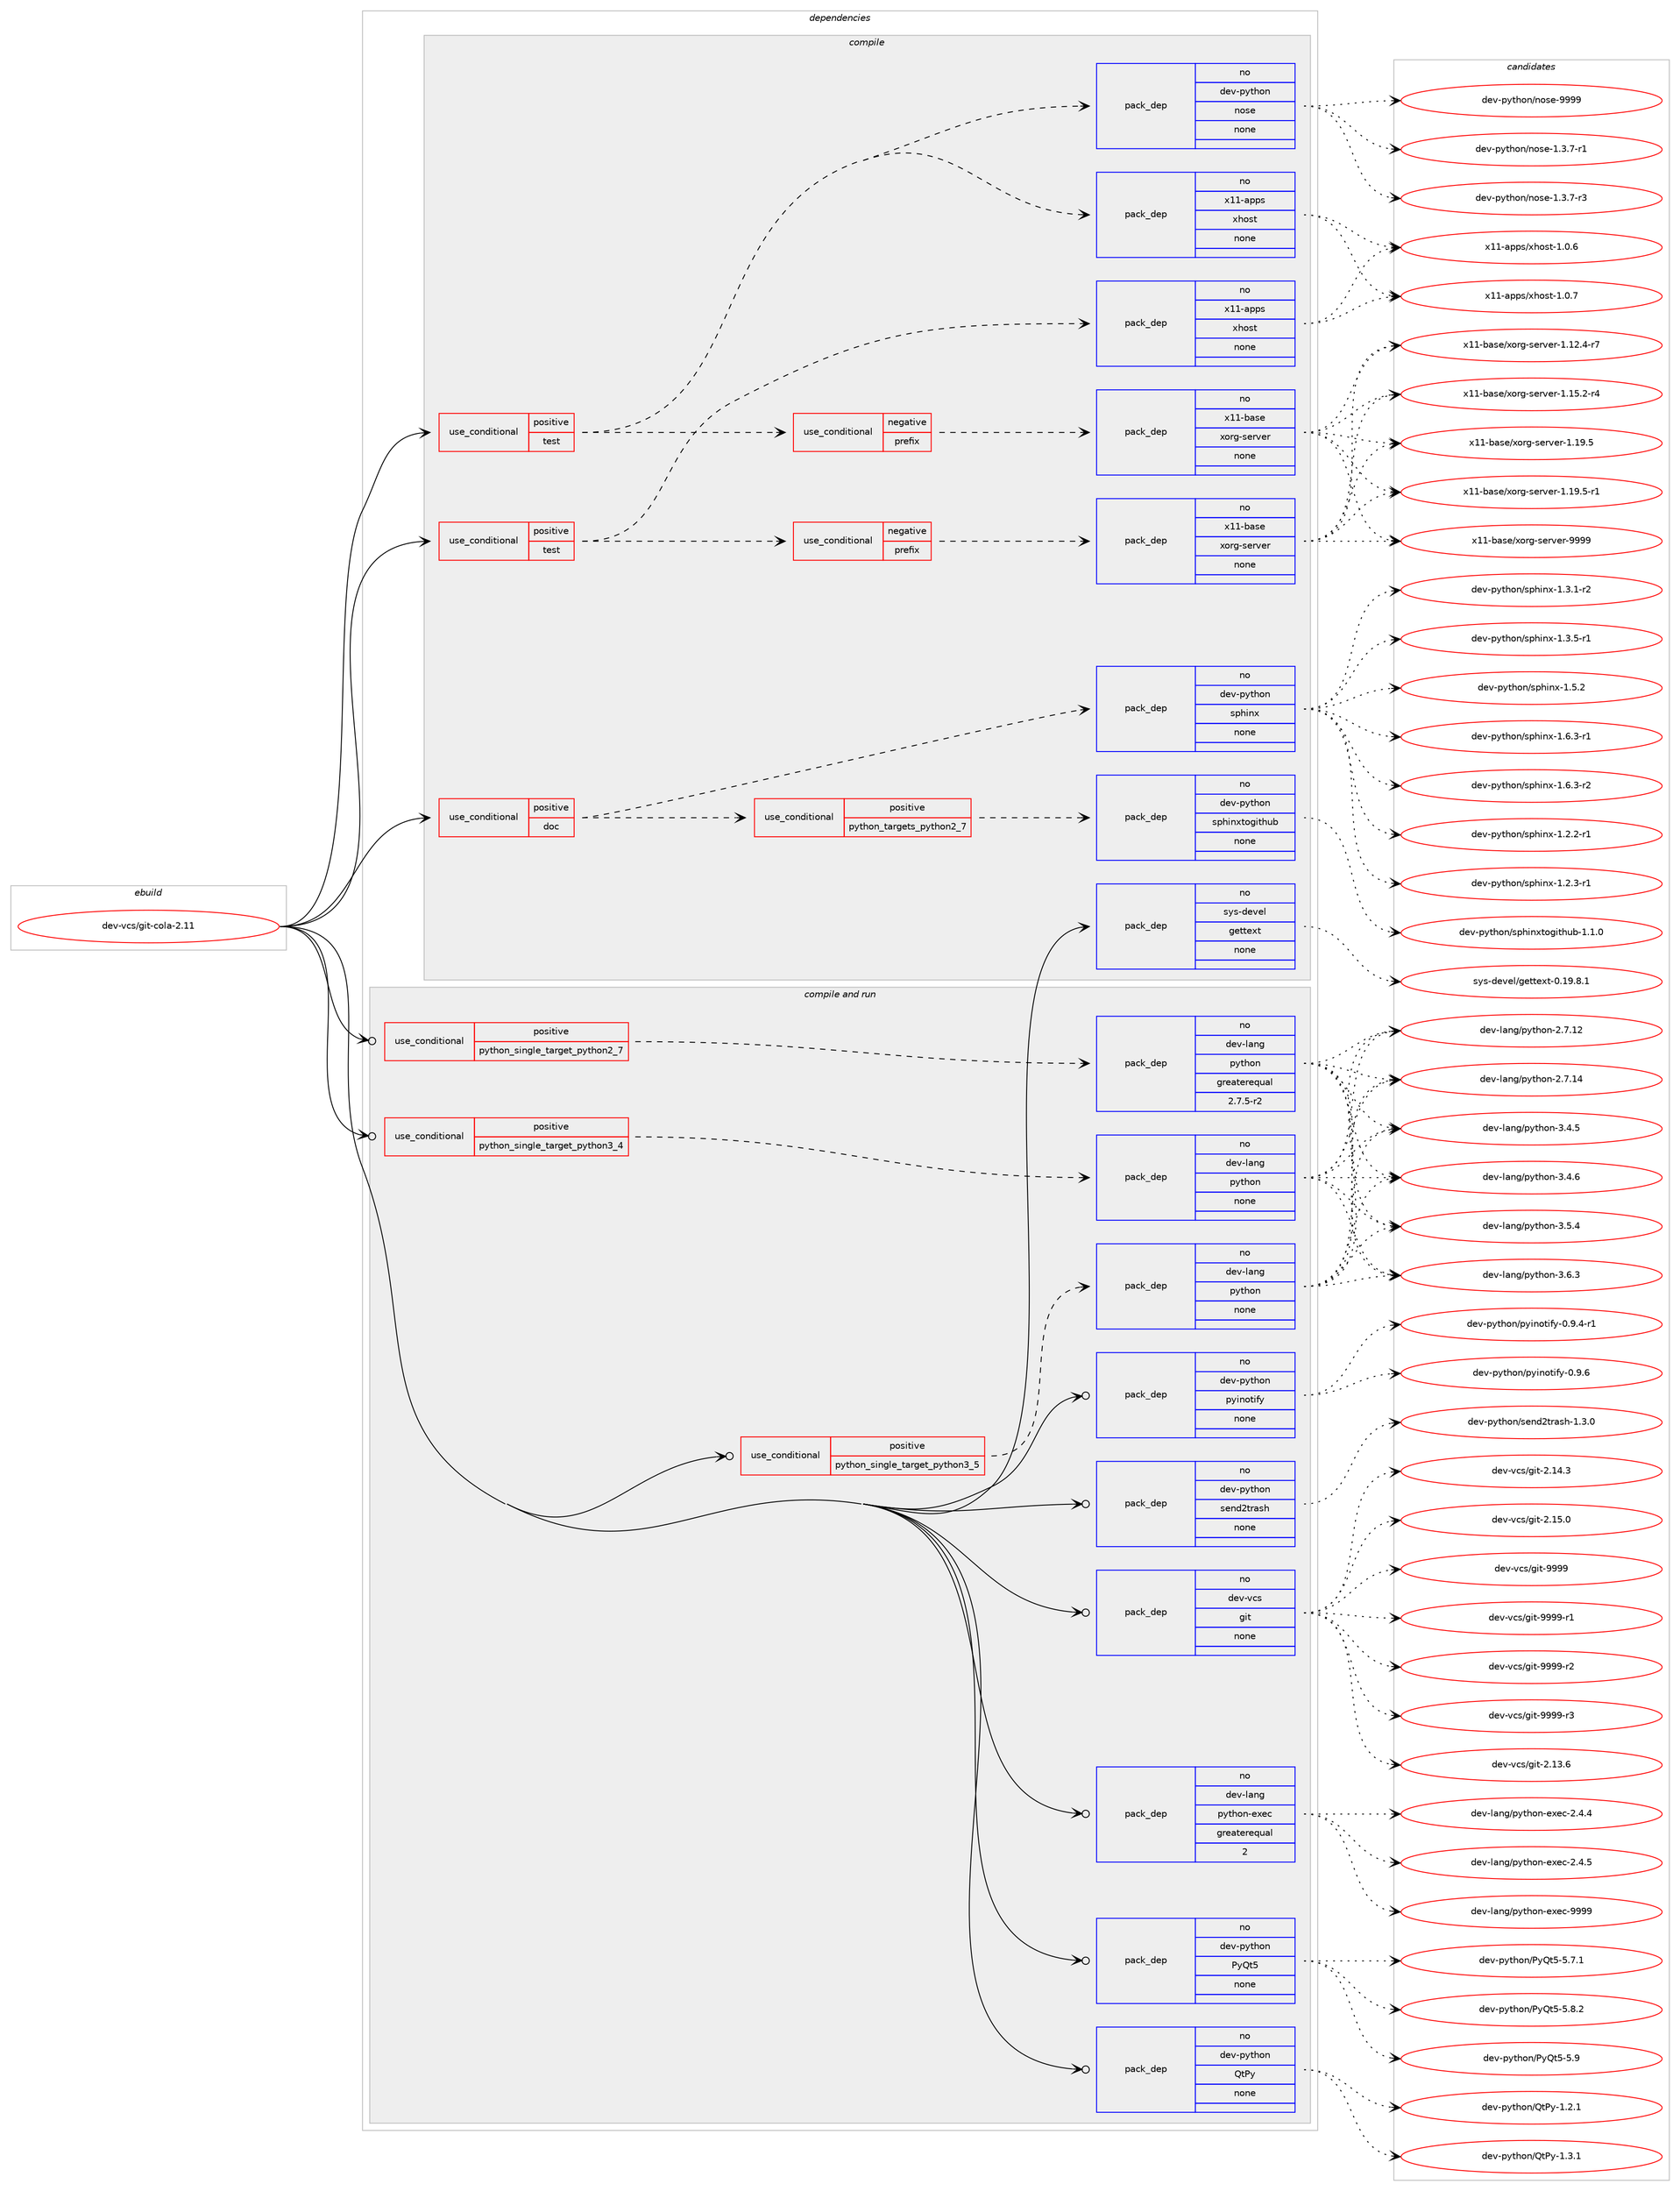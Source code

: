 digraph prolog {

# *************
# Graph options
# *************

newrank=true;
concentrate=true;
compound=true;
graph [rankdir=LR,fontname=Helvetica,fontsize=10,ranksep=1.5];#, ranksep=2.5, nodesep=0.2];
edge  [arrowhead=vee];
node  [fontname=Helvetica,fontsize=10];

# **********
# The ebuild
# **********

subgraph cluster_leftcol {
color=gray;
rank=same;
label=<<i>ebuild</i>>;
id [label="dev-vcs/git-cola-2.11", color=red, width=4, href="../dev-vcs/git-cola-2.11.svg"];
}

# ****************
# The dependencies
# ****************

subgraph cluster_midcol {
color=gray;
label=<<i>dependencies</i>>;
subgraph cluster_compile {
fillcolor="#eeeeee";
style=filled;
label=<<i>compile</i>>;
subgraph cond79224 {
dependency290812 [label=<<TABLE BORDER="0" CELLBORDER="1" CELLSPACING="0" CELLPADDING="4"><TR><TD ROWSPAN="3" CELLPADDING="10">use_conditional</TD></TR><TR><TD>positive</TD></TR><TR><TD>doc</TD></TR></TABLE>>, shape=none, color=red];
subgraph pack207261 {
dependency290813 [label=<<TABLE BORDER="0" CELLBORDER="1" CELLSPACING="0" CELLPADDING="4" WIDTH="220"><TR><TD ROWSPAN="6" CELLPADDING="30">pack_dep</TD></TR><TR><TD WIDTH="110">no</TD></TR><TR><TD>dev-python</TD></TR><TR><TD>sphinx</TD></TR><TR><TD>none</TD></TR><TR><TD></TD></TR></TABLE>>, shape=none, color=blue];
}
dependency290812:e -> dependency290813:w [weight=20,style="dashed",arrowhead="vee"];
subgraph cond79225 {
dependency290814 [label=<<TABLE BORDER="0" CELLBORDER="1" CELLSPACING="0" CELLPADDING="4"><TR><TD ROWSPAN="3" CELLPADDING="10">use_conditional</TD></TR><TR><TD>positive</TD></TR><TR><TD>python_targets_python2_7</TD></TR></TABLE>>, shape=none, color=red];
subgraph pack207262 {
dependency290815 [label=<<TABLE BORDER="0" CELLBORDER="1" CELLSPACING="0" CELLPADDING="4" WIDTH="220"><TR><TD ROWSPAN="6" CELLPADDING="30">pack_dep</TD></TR><TR><TD WIDTH="110">no</TD></TR><TR><TD>dev-python</TD></TR><TR><TD>sphinxtogithub</TD></TR><TR><TD>none</TD></TR><TR><TD></TD></TR></TABLE>>, shape=none, color=blue];
}
dependency290814:e -> dependency290815:w [weight=20,style="dashed",arrowhead="vee"];
}
dependency290812:e -> dependency290814:w [weight=20,style="dashed",arrowhead="vee"];
}
id:e -> dependency290812:w [weight=20,style="solid",arrowhead="vee"];
subgraph cond79226 {
dependency290816 [label=<<TABLE BORDER="0" CELLBORDER="1" CELLSPACING="0" CELLPADDING="4"><TR><TD ROWSPAN="3" CELLPADDING="10">use_conditional</TD></TR><TR><TD>positive</TD></TR><TR><TD>test</TD></TR></TABLE>>, shape=none, color=red];
subgraph cond79227 {
dependency290817 [label=<<TABLE BORDER="0" CELLBORDER="1" CELLSPACING="0" CELLPADDING="4"><TR><TD ROWSPAN="3" CELLPADDING="10">use_conditional</TD></TR><TR><TD>negative</TD></TR><TR><TD>prefix</TD></TR></TABLE>>, shape=none, color=red];
subgraph pack207263 {
dependency290818 [label=<<TABLE BORDER="0" CELLBORDER="1" CELLSPACING="0" CELLPADDING="4" WIDTH="220"><TR><TD ROWSPAN="6" CELLPADDING="30">pack_dep</TD></TR><TR><TD WIDTH="110">no</TD></TR><TR><TD>x11-base</TD></TR><TR><TD>xorg-server</TD></TR><TR><TD>none</TD></TR><TR><TD></TD></TR></TABLE>>, shape=none, color=blue];
}
dependency290817:e -> dependency290818:w [weight=20,style="dashed",arrowhead="vee"];
}
dependency290816:e -> dependency290817:w [weight=20,style="dashed",arrowhead="vee"];
subgraph pack207264 {
dependency290819 [label=<<TABLE BORDER="0" CELLBORDER="1" CELLSPACING="0" CELLPADDING="4" WIDTH="220"><TR><TD ROWSPAN="6" CELLPADDING="30">pack_dep</TD></TR><TR><TD WIDTH="110">no</TD></TR><TR><TD>x11-apps</TD></TR><TR><TD>xhost</TD></TR><TR><TD>none</TD></TR><TR><TD></TD></TR></TABLE>>, shape=none, color=blue];
}
dependency290816:e -> dependency290819:w [weight=20,style="dashed",arrowhead="vee"];
}
id:e -> dependency290816:w [weight=20,style="solid",arrowhead="vee"];
subgraph cond79228 {
dependency290820 [label=<<TABLE BORDER="0" CELLBORDER="1" CELLSPACING="0" CELLPADDING="4"><TR><TD ROWSPAN="3" CELLPADDING="10">use_conditional</TD></TR><TR><TD>positive</TD></TR><TR><TD>test</TD></TR></TABLE>>, shape=none, color=red];
subgraph pack207265 {
dependency290821 [label=<<TABLE BORDER="0" CELLBORDER="1" CELLSPACING="0" CELLPADDING="4" WIDTH="220"><TR><TD ROWSPAN="6" CELLPADDING="30">pack_dep</TD></TR><TR><TD WIDTH="110">no</TD></TR><TR><TD>dev-python</TD></TR><TR><TD>nose</TD></TR><TR><TD>none</TD></TR><TR><TD></TD></TR></TABLE>>, shape=none, color=blue];
}
dependency290820:e -> dependency290821:w [weight=20,style="dashed",arrowhead="vee"];
subgraph cond79229 {
dependency290822 [label=<<TABLE BORDER="0" CELLBORDER="1" CELLSPACING="0" CELLPADDING="4"><TR><TD ROWSPAN="3" CELLPADDING="10">use_conditional</TD></TR><TR><TD>negative</TD></TR><TR><TD>prefix</TD></TR></TABLE>>, shape=none, color=red];
subgraph pack207266 {
dependency290823 [label=<<TABLE BORDER="0" CELLBORDER="1" CELLSPACING="0" CELLPADDING="4" WIDTH="220"><TR><TD ROWSPAN="6" CELLPADDING="30">pack_dep</TD></TR><TR><TD WIDTH="110">no</TD></TR><TR><TD>x11-base</TD></TR><TR><TD>xorg-server</TD></TR><TR><TD>none</TD></TR><TR><TD></TD></TR></TABLE>>, shape=none, color=blue];
}
dependency290822:e -> dependency290823:w [weight=20,style="dashed",arrowhead="vee"];
}
dependency290820:e -> dependency290822:w [weight=20,style="dashed",arrowhead="vee"];
subgraph pack207267 {
dependency290824 [label=<<TABLE BORDER="0" CELLBORDER="1" CELLSPACING="0" CELLPADDING="4" WIDTH="220"><TR><TD ROWSPAN="6" CELLPADDING="30">pack_dep</TD></TR><TR><TD WIDTH="110">no</TD></TR><TR><TD>x11-apps</TD></TR><TR><TD>xhost</TD></TR><TR><TD>none</TD></TR><TR><TD></TD></TR></TABLE>>, shape=none, color=blue];
}
dependency290820:e -> dependency290824:w [weight=20,style="dashed",arrowhead="vee"];
}
id:e -> dependency290820:w [weight=20,style="solid",arrowhead="vee"];
subgraph pack207268 {
dependency290825 [label=<<TABLE BORDER="0" CELLBORDER="1" CELLSPACING="0" CELLPADDING="4" WIDTH="220"><TR><TD ROWSPAN="6" CELLPADDING="30">pack_dep</TD></TR><TR><TD WIDTH="110">no</TD></TR><TR><TD>sys-devel</TD></TR><TR><TD>gettext</TD></TR><TR><TD>none</TD></TR><TR><TD></TD></TR></TABLE>>, shape=none, color=blue];
}
id:e -> dependency290825:w [weight=20,style="solid",arrowhead="vee"];
}
subgraph cluster_compileandrun {
fillcolor="#eeeeee";
style=filled;
label=<<i>compile and run</i>>;
subgraph cond79230 {
dependency290826 [label=<<TABLE BORDER="0" CELLBORDER="1" CELLSPACING="0" CELLPADDING="4"><TR><TD ROWSPAN="3" CELLPADDING="10">use_conditional</TD></TR><TR><TD>positive</TD></TR><TR><TD>python_single_target_python2_7</TD></TR></TABLE>>, shape=none, color=red];
subgraph pack207269 {
dependency290827 [label=<<TABLE BORDER="0" CELLBORDER="1" CELLSPACING="0" CELLPADDING="4" WIDTH="220"><TR><TD ROWSPAN="6" CELLPADDING="30">pack_dep</TD></TR><TR><TD WIDTH="110">no</TD></TR><TR><TD>dev-lang</TD></TR><TR><TD>python</TD></TR><TR><TD>greaterequal</TD></TR><TR><TD>2.7.5-r2</TD></TR></TABLE>>, shape=none, color=blue];
}
dependency290826:e -> dependency290827:w [weight=20,style="dashed",arrowhead="vee"];
}
id:e -> dependency290826:w [weight=20,style="solid",arrowhead="odotvee"];
subgraph cond79231 {
dependency290828 [label=<<TABLE BORDER="0" CELLBORDER="1" CELLSPACING="0" CELLPADDING="4"><TR><TD ROWSPAN="3" CELLPADDING="10">use_conditional</TD></TR><TR><TD>positive</TD></TR><TR><TD>python_single_target_python3_4</TD></TR></TABLE>>, shape=none, color=red];
subgraph pack207270 {
dependency290829 [label=<<TABLE BORDER="0" CELLBORDER="1" CELLSPACING="0" CELLPADDING="4" WIDTH="220"><TR><TD ROWSPAN="6" CELLPADDING="30">pack_dep</TD></TR><TR><TD WIDTH="110">no</TD></TR><TR><TD>dev-lang</TD></TR><TR><TD>python</TD></TR><TR><TD>none</TD></TR><TR><TD></TD></TR></TABLE>>, shape=none, color=blue];
}
dependency290828:e -> dependency290829:w [weight=20,style="dashed",arrowhead="vee"];
}
id:e -> dependency290828:w [weight=20,style="solid",arrowhead="odotvee"];
subgraph cond79232 {
dependency290830 [label=<<TABLE BORDER="0" CELLBORDER="1" CELLSPACING="0" CELLPADDING="4"><TR><TD ROWSPAN="3" CELLPADDING="10">use_conditional</TD></TR><TR><TD>positive</TD></TR><TR><TD>python_single_target_python3_5</TD></TR></TABLE>>, shape=none, color=red];
subgraph pack207271 {
dependency290831 [label=<<TABLE BORDER="0" CELLBORDER="1" CELLSPACING="0" CELLPADDING="4" WIDTH="220"><TR><TD ROWSPAN="6" CELLPADDING="30">pack_dep</TD></TR><TR><TD WIDTH="110">no</TD></TR><TR><TD>dev-lang</TD></TR><TR><TD>python</TD></TR><TR><TD>none</TD></TR><TR><TD></TD></TR></TABLE>>, shape=none, color=blue];
}
dependency290830:e -> dependency290831:w [weight=20,style="dashed",arrowhead="vee"];
}
id:e -> dependency290830:w [weight=20,style="solid",arrowhead="odotvee"];
subgraph pack207272 {
dependency290832 [label=<<TABLE BORDER="0" CELLBORDER="1" CELLSPACING="0" CELLPADDING="4" WIDTH="220"><TR><TD ROWSPAN="6" CELLPADDING="30">pack_dep</TD></TR><TR><TD WIDTH="110">no</TD></TR><TR><TD>dev-lang</TD></TR><TR><TD>python-exec</TD></TR><TR><TD>greaterequal</TD></TR><TR><TD>2</TD></TR></TABLE>>, shape=none, color=blue];
}
id:e -> dependency290832:w [weight=20,style="solid",arrowhead="odotvee"];
subgraph pack207273 {
dependency290833 [label=<<TABLE BORDER="0" CELLBORDER="1" CELLSPACING="0" CELLPADDING="4" WIDTH="220"><TR><TD ROWSPAN="6" CELLPADDING="30">pack_dep</TD></TR><TR><TD WIDTH="110">no</TD></TR><TR><TD>dev-python</TD></TR><TR><TD>PyQt5</TD></TR><TR><TD>none</TD></TR><TR><TD></TD></TR></TABLE>>, shape=none, color=blue];
}
id:e -> dependency290833:w [weight=20,style="solid",arrowhead="odotvee"];
subgraph pack207274 {
dependency290834 [label=<<TABLE BORDER="0" CELLBORDER="1" CELLSPACING="0" CELLPADDING="4" WIDTH="220"><TR><TD ROWSPAN="6" CELLPADDING="30">pack_dep</TD></TR><TR><TD WIDTH="110">no</TD></TR><TR><TD>dev-python</TD></TR><TR><TD>QtPy</TD></TR><TR><TD>none</TD></TR><TR><TD></TD></TR></TABLE>>, shape=none, color=blue];
}
id:e -> dependency290834:w [weight=20,style="solid",arrowhead="odotvee"];
subgraph pack207275 {
dependency290835 [label=<<TABLE BORDER="0" CELLBORDER="1" CELLSPACING="0" CELLPADDING="4" WIDTH="220"><TR><TD ROWSPAN="6" CELLPADDING="30">pack_dep</TD></TR><TR><TD WIDTH="110">no</TD></TR><TR><TD>dev-python</TD></TR><TR><TD>pyinotify</TD></TR><TR><TD>none</TD></TR><TR><TD></TD></TR></TABLE>>, shape=none, color=blue];
}
id:e -> dependency290835:w [weight=20,style="solid",arrowhead="odotvee"];
subgraph pack207276 {
dependency290836 [label=<<TABLE BORDER="0" CELLBORDER="1" CELLSPACING="0" CELLPADDING="4" WIDTH="220"><TR><TD ROWSPAN="6" CELLPADDING="30">pack_dep</TD></TR><TR><TD WIDTH="110">no</TD></TR><TR><TD>dev-python</TD></TR><TR><TD>send2trash</TD></TR><TR><TD>none</TD></TR><TR><TD></TD></TR></TABLE>>, shape=none, color=blue];
}
id:e -> dependency290836:w [weight=20,style="solid",arrowhead="odotvee"];
subgraph pack207277 {
dependency290837 [label=<<TABLE BORDER="0" CELLBORDER="1" CELLSPACING="0" CELLPADDING="4" WIDTH="220"><TR><TD ROWSPAN="6" CELLPADDING="30">pack_dep</TD></TR><TR><TD WIDTH="110">no</TD></TR><TR><TD>dev-vcs</TD></TR><TR><TD>git</TD></TR><TR><TD>none</TD></TR><TR><TD></TD></TR></TABLE>>, shape=none, color=blue];
}
id:e -> dependency290837:w [weight=20,style="solid",arrowhead="odotvee"];
}
subgraph cluster_run {
fillcolor="#eeeeee";
style=filled;
label=<<i>run</i>>;
}
}

# **************
# The candidates
# **************

subgraph cluster_choices {
rank=same;
color=gray;
label=<<i>candidates</i>>;

subgraph choice207261 {
color=black;
nodesep=1;
choice10010111845112121116104111110471151121041051101204549465046504511449 [label="dev-python/sphinx-1.2.2-r1", color=red, width=4,href="../dev-python/sphinx-1.2.2-r1.svg"];
choice10010111845112121116104111110471151121041051101204549465046514511449 [label="dev-python/sphinx-1.2.3-r1", color=red, width=4,href="../dev-python/sphinx-1.2.3-r1.svg"];
choice10010111845112121116104111110471151121041051101204549465146494511450 [label="dev-python/sphinx-1.3.1-r2", color=red, width=4,href="../dev-python/sphinx-1.3.1-r2.svg"];
choice10010111845112121116104111110471151121041051101204549465146534511449 [label="dev-python/sphinx-1.3.5-r1", color=red, width=4,href="../dev-python/sphinx-1.3.5-r1.svg"];
choice1001011184511212111610411111047115112104105110120454946534650 [label="dev-python/sphinx-1.5.2", color=red, width=4,href="../dev-python/sphinx-1.5.2.svg"];
choice10010111845112121116104111110471151121041051101204549465446514511449 [label="dev-python/sphinx-1.6.3-r1", color=red, width=4,href="../dev-python/sphinx-1.6.3-r1.svg"];
choice10010111845112121116104111110471151121041051101204549465446514511450 [label="dev-python/sphinx-1.6.3-r2", color=red, width=4,href="../dev-python/sphinx-1.6.3-r2.svg"];
dependency290813:e -> choice10010111845112121116104111110471151121041051101204549465046504511449:w [style=dotted,weight="100"];
dependency290813:e -> choice10010111845112121116104111110471151121041051101204549465046514511449:w [style=dotted,weight="100"];
dependency290813:e -> choice10010111845112121116104111110471151121041051101204549465146494511450:w [style=dotted,weight="100"];
dependency290813:e -> choice10010111845112121116104111110471151121041051101204549465146534511449:w [style=dotted,weight="100"];
dependency290813:e -> choice1001011184511212111610411111047115112104105110120454946534650:w [style=dotted,weight="100"];
dependency290813:e -> choice10010111845112121116104111110471151121041051101204549465446514511449:w [style=dotted,weight="100"];
dependency290813:e -> choice10010111845112121116104111110471151121041051101204549465446514511450:w [style=dotted,weight="100"];
}
subgraph choice207262 {
color=black;
nodesep=1;
choice100101118451121211161041111104711511210410511012011611110310511610411798454946494648 [label="dev-python/sphinxtogithub-1.1.0", color=red, width=4,href="../dev-python/sphinxtogithub-1.1.0.svg"];
dependency290815:e -> choice100101118451121211161041111104711511210410511012011611110310511610411798454946494648:w [style=dotted,weight="100"];
}
subgraph choice207263 {
color=black;
nodesep=1;
choice12049494598971151014712011111410345115101114118101114454946495046524511455 [label="x11-base/xorg-server-1.12.4-r7", color=red, width=4,href="../x11-base/xorg-server-1.12.4-r7.svg"];
choice12049494598971151014712011111410345115101114118101114454946495346504511452 [label="x11-base/xorg-server-1.15.2-r4", color=red, width=4,href="../x11-base/xorg-server-1.15.2-r4.svg"];
choice1204949459897115101471201111141034511510111411810111445494649574653 [label="x11-base/xorg-server-1.19.5", color=red, width=4,href="../x11-base/xorg-server-1.19.5.svg"];
choice12049494598971151014712011111410345115101114118101114454946495746534511449 [label="x11-base/xorg-server-1.19.5-r1", color=red, width=4,href="../x11-base/xorg-server-1.19.5-r1.svg"];
choice120494945989711510147120111114103451151011141181011144557575757 [label="x11-base/xorg-server-9999", color=red, width=4,href="../x11-base/xorg-server-9999.svg"];
dependency290818:e -> choice12049494598971151014712011111410345115101114118101114454946495046524511455:w [style=dotted,weight="100"];
dependency290818:e -> choice12049494598971151014712011111410345115101114118101114454946495346504511452:w [style=dotted,weight="100"];
dependency290818:e -> choice1204949459897115101471201111141034511510111411810111445494649574653:w [style=dotted,weight="100"];
dependency290818:e -> choice12049494598971151014712011111410345115101114118101114454946495746534511449:w [style=dotted,weight="100"];
dependency290818:e -> choice120494945989711510147120111114103451151011141181011144557575757:w [style=dotted,weight="100"];
}
subgraph choice207264 {
color=black;
nodesep=1;
choice1204949459711211211547120104111115116454946484654 [label="x11-apps/xhost-1.0.6", color=red, width=4,href="../x11-apps/xhost-1.0.6.svg"];
choice1204949459711211211547120104111115116454946484655 [label="x11-apps/xhost-1.0.7", color=red, width=4,href="../x11-apps/xhost-1.0.7.svg"];
dependency290819:e -> choice1204949459711211211547120104111115116454946484654:w [style=dotted,weight="100"];
dependency290819:e -> choice1204949459711211211547120104111115116454946484655:w [style=dotted,weight="100"];
}
subgraph choice207265 {
color=black;
nodesep=1;
choice10010111845112121116104111110471101111151014549465146554511449 [label="dev-python/nose-1.3.7-r1", color=red, width=4,href="../dev-python/nose-1.3.7-r1.svg"];
choice10010111845112121116104111110471101111151014549465146554511451 [label="dev-python/nose-1.3.7-r3", color=red, width=4,href="../dev-python/nose-1.3.7-r3.svg"];
choice10010111845112121116104111110471101111151014557575757 [label="dev-python/nose-9999", color=red, width=4,href="../dev-python/nose-9999.svg"];
dependency290821:e -> choice10010111845112121116104111110471101111151014549465146554511449:w [style=dotted,weight="100"];
dependency290821:e -> choice10010111845112121116104111110471101111151014549465146554511451:w [style=dotted,weight="100"];
dependency290821:e -> choice10010111845112121116104111110471101111151014557575757:w [style=dotted,weight="100"];
}
subgraph choice207266 {
color=black;
nodesep=1;
choice12049494598971151014712011111410345115101114118101114454946495046524511455 [label="x11-base/xorg-server-1.12.4-r7", color=red, width=4,href="../x11-base/xorg-server-1.12.4-r7.svg"];
choice12049494598971151014712011111410345115101114118101114454946495346504511452 [label="x11-base/xorg-server-1.15.2-r4", color=red, width=4,href="../x11-base/xorg-server-1.15.2-r4.svg"];
choice1204949459897115101471201111141034511510111411810111445494649574653 [label="x11-base/xorg-server-1.19.5", color=red, width=4,href="../x11-base/xorg-server-1.19.5.svg"];
choice12049494598971151014712011111410345115101114118101114454946495746534511449 [label="x11-base/xorg-server-1.19.5-r1", color=red, width=4,href="../x11-base/xorg-server-1.19.5-r1.svg"];
choice120494945989711510147120111114103451151011141181011144557575757 [label="x11-base/xorg-server-9999", color=red, width=4,href="../x11-base/xorg-server-9999.svg"];
dependency290823:e -> choice12049494598971151014712011111410345115101114118101114454946495046524511455:w [style=dotted,weight="100"];
dependency290823:e -> choice12049494598971151014712011111410345115101114118101114454946495346504511452:w [style=dotted,weight="100"];
dependency290823:e -> choice1204949459897115101471201111141034511510111411810111445494649574653:w [style=dotted,weight="100"];
dependency290823:e -> choice12049494598971151014712011111410345115101114118101114454946495746534511449:w [style=dotted,weight="100"];
dependency290823:e -> choice120494945989711510147120111114103451151011141181011144557575757:w [style=dotted,weight="100"];
}
subgraph choice207267 {
color=black;
nodesep=1;
choice1204949459711211211547120104111115116454946484654 [label="x11-apps/xhost-1.0.6", color=red, width=4,href="../x11-apps/xhost-1.0.6.svg"];
choice1204949459711211211547120104111115116454946484655 [label="x11-apps/xhost-1.0.7", color=red, width=4,href="../x11-apps/xhost-1.0.7.svg"];
dependency290824:e -> choice1204949459711211211547120104111115116454946484654:w [style=dotted,weight="100"];
dependency290824:e -> choice1204949459711211211547120104111115116454946484655:w [style=dotted,weight="100"];
}
subgraph choice207268 {
color=black;
nodesep=1;
choice1151211154510010111810110847103101116116101120116454846495746564649 [label="sys-devel/gettext-0.19.8.1", color=red, width=4,href="../sys-devel/gettext-0.19.8.1.svg"];
dependency290825:e -> choice1151211154510010111810110847103101116116101120116454846495746564649:w [style=dotted,weight="100"];
}
subgraph choice207269 {
color=black;
nodesep=1;
choice10010111845108971101034711212111610411111045504655464950 [label="dev-lang/python-2.7.12", color=red, width=4,href="../dev-lang/python-2.7.12.svg"];
choice10010111845108971101034711212111610411111045504655464952 [label="dev-lang/python-2.7.14", color=red, width=4,href="../dev-lang/python-2.7.14.svg"];
choice100101118451089711010347112121116104111110455146524653 [label="dev-lang/python-3.4.5", color=red, width=4,href="../dev-lang/python-3.4.5.svg"];
choice100101118451089711010347112121116104111110455146524654 [label="dev-lang/python-3.4.6", color=red, width=4,href="../dev-lang/python-3.4.6.svg"];
choice100101118451089711010347112121116104111110455146534652 [label="dev-lang/python-3.5.4", color=red, width=4,href="../dev-lang/python-3.5.4.svg"];
choice100101118451089711010347112121116104111110455146544651 [label="dev-lang/python-3.6.3", color=red, width=4,href="../dev-lang/python-3.6.3.svg"];
dependency290827:e -> choice10010111845108971101034711212111610411111045504655464950:w [style=dotted,weight="100"];
dependency290827:e -> choice10010111845108971101034711212111610411111045504655464952:w [style=dotted,weight="100"];
dependency290827:e -> choice100101118451089711010347112121116104111110455146524653:w [style=dotted,weight="100"];
dependency290827:e -> choice100101118451089711010347112121116104111110455146524654:w [style=dotted,weight="100"];
dependency290827:e -> choice100101118451089711010347112121116104111110455146534652:w [style=dotted,weight="100"];
dependency290827:e -> choice100101118451089711010347112121116104111110455146544651:w [style=dotted,weight="100"];
}
subgraph choice207270 {
color=black;
nodesep=1;
choice10010111845108971101034711212111610411111045504655464950 [label="dev-lang/python-2.7.12", color=red, width=4,href="../dev-lang/python-2.7.12.svg"];
choice10010111845108971101034711212111610411111045504655464952 [label="dev-lang/python-2.7.14", color=red, width=4,href="../dev-lang/python-2.7.14.svg"];
choice100101118451089711010347112121116104111110455146524653 [label="dev-lang/python-3.4.5", color=red, width=4,href="../dev-lang/python-3.4.5.svg"];
choice100101118451089711010347112121116104111110455146524654 [label="dev-lang/python-3.4.6", color=red, width=4,href="../dev-lang/python-3.4.6.svg"];
choice100101118451089711010347112121116104111110455146534652 [label="dev-lang/python-3.5.4", color=red, width=4,href="../dev-lang/python-3.5.4.svg"];
choice100101118451089711010347112121116104111110455146544651 [label="dev-lang/python-3.6.3", color=red, width=4,href="../dev-lang/python-3.6.3.svg"];
dependency290829:e -> choice10010111845108971101034711212111610411111045504655464950:w [style=dotted,weight="100"];
dependency290829:e -> choice10010111845108971101034711212111610411111045504655464952:w [style=dotted,weight="100"];
dependency290829:e -> choice100101118451089711010347112121116104111110455146524653:w [style=dotted,weight="100"];
dependency290829:e -> choice100101118451089711010347112121116104111110455146524654:w [style=dotted,weight="100"];
dependency290829:e -> choice100101118451089711010347112121116104111110455146534652:w [style=dotted,weight="100"];
dependency290829:e -> choice100101118451089711010347112121116104111110455146544651:w [style=dotted,weight="100"];
}
subgraph choice207271 {
color=black;
nodesep=1;
choice10010111845108971101034711212111610411111045504655464950 [label="dev-lang/python-2.7.12", color=red, width=4,href="../dev-lang/python-2.7.12.svg"];
choice10010111845108971101034711212111610411111045504655464952 [label="dev-lang/python-2.7.14", color=red, width=4,href="../dev-lang/python-2.7.14.svg"];
choice100101118451089711010347112121116104111110455146524653 [label="dev-lang/python-3.4.5", color=red, width=4,href="../dev-lang/python-3.4.5.svg"];
choice100101118451089711010347112121116104111110455146524654 [label="dev-lang/python-3.4.6", color=red, width=4,href="../dev-lang/python-3.4.6.svg"];
choice100101118451089711010347112121116104111110455146534652 [label="dev-lang/python-3.5.4", color=red, width=4,href="../dev-lang/python-3.5.4.svg"];
choice100101118451089711010347112121116104111110455146544651 [label="dev-lang/python-3.6.3", color=red, width=4,href="../dev-lang/python-3.6.3.svg"];
dependency290831:e -> choice10010111845108971101034711212111610411111045504655464950:w [style=dotted,weight="100"];
dependency290831:e -> choice10010111845108971101034711212111610411111045504655464952:w [style=dotted,weight="100"];
dependency290831:e -> choice100101118451089711010347112121116104111110455146524653:w [style=dotted,weight="100"];
dependency290831:e -> choice100101118451089711010347112121116104111110455146524654:w [style=dotted,weight="100"];
dependency290831:e -> choice100101118451089711010347112121116104111110455146534652:w [style=dotted,weight="100"];
dependency290831:e -> choice100101118451089711010347112121116104111110455146544651:w [style=dotted,weight="100"];
}
subgraph choice207272 {
color=black;
nodesep=1;
choice1001011184510897110103471121211161041111104510112010199455046524652 [label="dev-lang/python-exec-2.4.4", color=red, width=4,href="../dev-lang/python-exec-2.4.4.svg"];
choice1001011184510897110103471121211161041111104510112010199455046524653 [label="dev-lang/python-exec-2.4.5", color=red, width=4,href="../dev-lang/python-exec-2.4.5.svg"];
choice10010111845108971101034711212111610411111045101120101994557575757 [label="dev-lang/python-exec-9999", color=red, width=4,href="../dev-lang/python-exec-9999.svg"];
dependency290832:e -> choice1001011184510897110103471121211161041111104510112010199455046524652:w [style=dotted,weight="100"];
dependency290832:e -> choice1001011184510897110103471121211161041111104510112010199455046524653:w [style=dotted,weight="100"];
dependency290832:e -> choice10010111845108971101034711212111610411111045101120101994557575757:w [style=dotted,weight="100"];
}
subgraph choice207273 {
color=black;
nodesep=1;
choice1001011184511212111610411111047801218111653455346554649 [label="dev-python/PyQt5-5.7.1", color=red, width=4,href="../dev-python/PyQt5-5.7.1.svg"];
choice1001011184511212111610411111047801218111653455346564650 [label="dev-python/PyQt5-5.8.2", color=red, width=4,href="../dev-python/PyQt5-5.8.2.svg"];
choice100101118451121211161041111104780121811165345534657 [label="dev-python/PyQt5-5.9", color=red, width=4,href="../dev-python/PyQt5-5.9.svg"];
dependency290833:e -> choice1001011184511212111610411111047801218111653455346554649:w [style=dotted,weight="100"];
dependency290833:e -> choice1001011184511212111610411111047801218111653455346564650:w [style=dotted,weight="100"];
dependency290833:e -> choice100101118451121211161041111104780121811165345534657:w [style=dotted,weight="100"];
}
subgraph choice207274 {
color=black;
nodesep=1;
choice10010111845112121116104111110478111680121454946504649 [label="dev-python/QtPy-1.2.1", color=red, width=4,href="../dev-python/QtPy-1.2.1.svg"];
choice10010111845112121116104111110478111680121454946514649 [label="dev-python/QtPy-1.3.1", color=red, width=4,href="../dev-python/QtPy-1.3.1.svg"];
dependency290834:e -> choice10010111845112121116104111110478111680121454946504649:w [style=dotted,weight="100"];
dependency290834:e -> choice10010111845112121116104111110478111680121454946514649:w [style=dotted,weight="100"];
}
subgraph choice207275 {
color=black;
nodesep=1;
choice10010111845112121116104111110471121211051101111161051021214548465746524511449 [label="dev-python/pyinotify-0.9.4-r1", color=red, width=4,href="../dev-python/pyinotify-0.9.4-r1.svg"];
choice1001011184511212111610411111047112121105110111116105102121454846574654 [label="dev-python/pyinotify-0.9.6", color=red, width=4,href="../dev-python/pyinotify-0.9.6.svg"];
dependency290835:e -> choice10010111845112121116104111110471121211051101111161051021214548465746524511449:w [style=dotted,weight="100"];
dependency290835:e -> choice1001011184511212111610411111047112121105110111116105102121454846574654:w [style=dotted,weight="100"];
}
subgraph choice207276 {
color=black;
nodesep=1;
choice10010111845112121116104111110471151011101005011611497115104454946514648 [label="dev-python/send2trash-1.3.0", color=red, width=4,href="../dev-python/send2trash-1.3.0.svg"];
dependency290836:e -> choice10010111845112121116104111110471151011101005011611497115104454946514648:w [style=dotted,weight="100"];
}
subgraph choice207277 {
color=black;
nodesep=1;
choice10010111845118991154710310511645504649514654 [label="dev-vcs/git-2.13.6", color=red, width=4,href="../dev-vcs/git-2.13.6.svg"];
choice10010111845118991154710310511645504649524651 [label="dev-vcs/git-2.14.3", color=red, width=4,href="../dev-vcs/git-2.14.3.svg"];
choice10010111845118991154710310511645504649534648 [label="dev-vcs/git-2.15.0", color=red, width=4,href="../dev-vcs/git-2.15.0.svg"];
choice1001011184511899115471031051164557575757 [label="dev-vcs/git-9999", color=red, width=4,href="../dev-vcs/git-9999.svg"];
choice10010111845118991154710310511645575757574511449 [label="dev-vcs/git-9999-r1", color=red, width=4,href="../dev-vcs/git-9999-r1.svg"];
choice10010111845118991154710310511645575757574511450 [label="dev-vcs/git-9999-r2", color=red, width=4,href="../dev-vcs/git-9999-r2.svg"];
choice10010111845118991154710310511645575757574511451 [label="dev-vcs/git-9999-r3", color=red, width=4,href="../dev-vcs/git-9999-r3.svg"];
dependency290837:e -> choice10010111845118991154710310511645504649514654:w [style=dotted,weight="100"];
dependency290837:e -> choice10010111845118991154710310511645504649524651:w [style=dotted,weight="100"];
dependency290837:e -> choice10010111845118991154710310511645504649534648:w [style=dotted,weight="100"];
dependency290837:e -> choice1001011184511899115471031051164557575757:w [style=dotted,weight="100"];
dependency290837:e -> choice10010111845118991154710310511645575757574511449:w [style=dotted,weight="100"];
dependency290837:e -> choice10010111845118991154710310511645575757574511450:w [style=dotted,weight="100"];
dependency290837:e -> choice10010111845118991154710310511645575757574511451:w [style=dotted,weight="100"];
}
}

}
